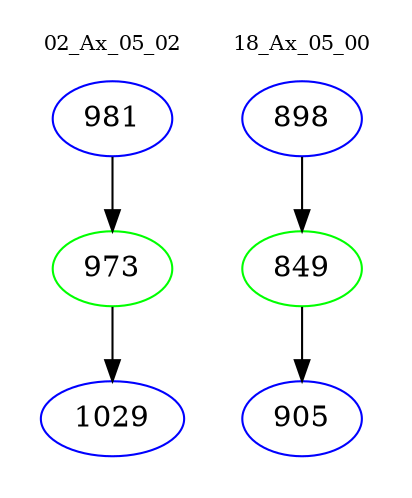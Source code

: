 digraph{
subgraph cluster_0 {
color = white
label = "02_Ax_05_02";
fontsize=10;
T0_981 [label="981", color="blue"]
T0_981 -> T0_973 [color="black"]
T0_973 [label="973", color="green"]
T0_973 -> T0_1029 [color="black"]
T0_1029 [label="1029", color="blue"]
}
subgraph cluster_1 {
color = white
label = "18_Ax_05_00";
fontsize=10;
T1_898 [label="898", color="blue"]
T1_898 -> T1_849 [color="black"]
T1_849 [label="849", color="green"]
T1_849 -> T1_905 [color="black"]
T1_905 [label="905", color="blue"]
}
}
